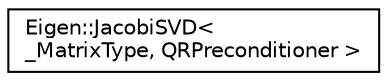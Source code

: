 digraph "Graphical Class Hierarchy"
{
  edge [fontname="Helvetica",fontsize="10",labelfontname="Helvetica",labelfontsize="10"];
  node [fontname="Helvetica",fontsize="10",shape=record];
  rankdir="LR";
  Node1 [label="Eigen::JacobiSVD\< \l_MatrixType, QRPreconditioner \>",height=0.2,width=0.4,color="black", fillcolor="white", style="filled",URL="$class_eigen_1_1_jacobi_s_v_d.html",tooltip="Two-sided Jacobi SVD decomposition of a rectangular matrix. "];
}

